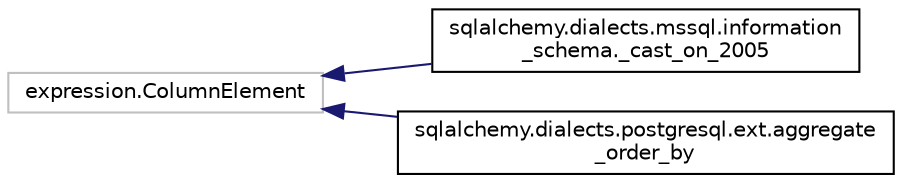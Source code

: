 digraph "Graphical Class Hierarchy"
{
 // LATEX_PDF_SIZE
  edge [fontname="Helvetica",fontsize="10",labelfontname="Helvetica",labelfontsize="10"];
  node [fontname="Helvetica",fontsize="10",shape=record];
  rankdir="LR";
  Node2902 [label="expression.ColumnElement",height=0.2,width=0.4,color="grey75", fillcolor="white", style="filled",tooltip=" "];
  Node2902 -> Node0 [dir="back",color="midnightblue",fontsize="10",style="solid",fontname="Helvetica"];
  Node0 [label="sqlalchemy.dialects.mssql.information\l_schema._cast_on_2005",height=0.2,width=0.4,color="black", fillcolor="white", style="filled",URL="$classsqlalchemy_1_1dialects_1_1mssql_1_1information__schema_1_1__cast__on__2005.html",tooltip=" "];
  Node2902 -> Node2904 [dir="back",color="midnightblue",fontsize="10",style="solid",fontname="Helvetica"];
  Node2904 [label="sqlalchemy.dialects.postgresql.ext.aggregate\l_order_by",height=0.2,width=0.4,color="black", fillcolor="white", style="filled",URL="$classsqlalchemy_1_1dialects_1_1postgresql_1_1ext_1_1aggregate__order__by.html",tooltip=" "];
}
